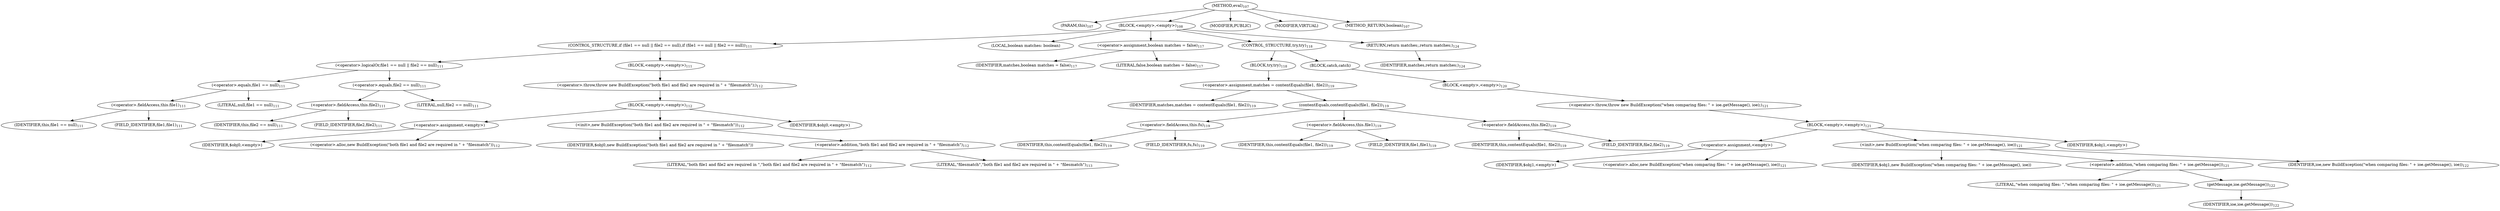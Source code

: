 digraph "eval" {  
"50" [label = <(METHOD,eval)<SUB>107</SUB>> ]
"51" [label = <(PARAM,this)<SUB>107</SUB>> ]
"52" [label = <(BLOCK,&lt;empty&gt;,&lt;empty&gt;)<SUB>108</SUB>> ]
"53" [label = <(CONTROL_STRUCTURE,if (file1 == null || file2 == null),if (file1 == null || file2 == null))<SUB>111</SUB>> ]
"54" [label = <(&lt;operator&gt;.logicalOr,file1 == null || file2 == null)<SUB>111</SUB>> ]
"55" [label = <(&lt;operator&gt;.equals,file1 == null)<SUB>111</SUB>> ]
"56" [label = <(&lt;operator&gt;.fieldAccess,this.file1)<SUB>111</SUB>> ]
"57" [label = <(IDENTIFIER,this,file1 == null)<SUB>111</SUB>> ]
"58" [label = <(FIELD_IDENTIFIER,file1,file1)<SUB>111</SUB>> ]
"59" [label = <(LITERAL,null,file1 == null)<SUB>111</SUB>> ]
"60" [label = <(&lt;operator&gt;.equals,file2 == null)<SUB>111</SUB>> ]
"61" [label = <(&lt;operator&gt;.fieldAccess,this.file2)<SUB>111</SUB>> ]
"62" [label = <(IDENTIFIER,this,file2 == null)<SUB>111</SUB>> ]
"63" [label = <(FIELD_IDENTIFIER,file2,file2)<SUB>111</SUB>> ]
"64" [label = <(LITERAL,null,file2 == null)<SUB>111</SUB>> ]
"65" [label = <(BLOCK,&lt;empty&gt;,&lt;empty&gt;)<SUB>111</SUB>> ]
"66" [label = <(&lt;operator&gt;.throw,throw new BuildException(&quot;both file1 and file2 are required in &quot; + &quot;filesmatch&quot;);)<SUB>112</SUB>> ]
"67" [label = <(BLOCK,&lt;empty&gt;,&lt;empty&gt;)<SUB>112</SUB>> ]
"68" [label = <(&lt;operator&gt;.assignment,&lt;empty&gt;)> ]
"69" [label = <(IDENTIFIER,$obj0,&lt;empty&gt;)> ]
"70" [label = <(&lt;operator&gt;.alloc,new BuildException(&quot;both file1 and file2 are required in &quot; + &quot;filesmatch&quot;))<SUB>112</SUB>> ]
"71" [label = <(&lt;init&gt;,new BuildException(&quot;both file1 and file2 are required in &quot; + &quot;filesmatch&quot;))<SUB>112</SUB>> ]
"72" [label = <(IDENTIFIER,$obj0,new BuildException(&quot;both file1 and file2 are required in &quot; + &quot;filesmatch&quot;))> ]
"73" [label = <(&lt;operator&gt;.addition,&quot;both file1 and file2 are required in &quot; + &quot;filesmatch&quot;)<SUB>112</SUB>> ]
"74" [label = <(LITERAL,&quot;both file1 and file2 are required in &quot;,&quot;both file1 and file2 are required in &quot; + &quot;filesmatch&quot;)<SUB>112</SUB>> ]
"75" [label = <(LITERAL,&quot;filesmatch&quot;,&quot;both file1 and file2 are required in &quot; + &quot;filesmatch&quot;)<SUB>113</SUB>> ]
"76" [label = <(IDENTIFIER,$obj0,&lt;empty&gt;)> ]
"77" [label = <(LOCAL,boolean matches: boolean)> ]
"78" [label = <(&lt;operator&gt;.assignment,boolean matches = false)<SUB>117</SUB>> ]
"79" [label = <(IDENTIFIER,matches,boolean matches = false)<SUB>117</SUB>> ]
"80" [label = <(LITERAL,false,boolean matches = false)<SUB>117</SUB>> ]
"81" [label = <(CONTROL_STRUCTURE,try,try)<SUB>118</SUB>> ]
"82" [label = <(BLOCK,try,try)<SUB>118</SUB>> ]
"83" [label = <(&lt;operator&gt;.assignment,matches = contentEquals(file1, file2))<SUB>119</SUB>> ]
"84" [label = <(IDENTIFIER,matches,matches = contentEquals(file1, file2))<SUB>119</SUB>> ]
"85" [label = <(contentEquals,contentEquals(file1, file2))<SUB>119</SUB>> ]
"86" [label = <(&lt;operator&gt;.fieldAccess,this.fu)<SUB>119</SUB>> ]
"87" [label = <(IDENTIFIER,this,contentEquals(file1, file2))<SUB>119</SUB>> ]
"88" [label = <(FIELD_IDENTIFIER,fu,fu)<SUB>119</SUB>> ]
"89" [label = <(&lt;operator&gt;.fieldAccess,this.file1)<SUB>119</SUB>> ]
"90" [label = <(IDENTIFIER,this,contentEquals(file1, file2))<SUB>119</SUB>> ]
"91" [label = <(FIELD_IDENTIFIER,file1,file1)<SUB>119</SUB>> ]
"92" [label = <(&lt;operator&gt;.fieldAccess,this.file2)<SUB>119</SUB>> ]
"93" [label = <(IDENTIFIER,this,contentEquals(file1, file2))<SUB>119</SUB>> ]
"94" [label = <(FIELD_IDENTIFIER,file2,file2)<SUB>119</SUB>> ]
"95" [label = <(BLOCK,catch,catch)> ]
"96" [label = <(BLOCK,&lt;empty&gt;,&lt;empty&gt;)<SUB>120</SUB>> ]
"97" [label = <(&lt;operator&gt;.throw,throw new BuildException(&quot;when comparing files: &quot; + ioe.getMessage(), ioe);)<SUB>121</SUB>> ]
"98" [label = <(BLOCK,&lt;empty&gt;,&lt;empty&gt;)<SUB>121</SUB>> ]
"99" [label = <(&lt;operator&gt;.assignment,&lt;empty&gt;)> ]
"100" [label = <(IDENTIFIER,$obj1,&lt;empty&gt;)> ]
"101" [label = <(&lt;operator&gt;.alloc,new BuildException(&quot;when comparing files: &quot; + ioe.getMessage(), ioe))<SUB>121</SUB>> ]
"102" [label = <(&lt;init&gt;,new BuildException(&quot;when comparing files: &quot; + ioe.getMessage(), ioe))<SUB>121</SUB>> ]
"103" [label = <(IDENTIFIER,$obj1,new BuildException(&quot;when comparing files: &quot; + ioe.getMessage(), ioe))> ]
"104" [label = <(&lt;operator&gt;.addition,&quot;when comparing files: &quot; + ioe.getMessage())<SUB>121</SUB>> ]
"105" [label = <(LITERAL,&quot;when comparing files: &quot;,&quot;when comparing files: &quot; + ioe.getMessage())<SUB>121</SUB>> ]
"106" [label = <(getMessage,ioe.getMessage())<SUB>122</SUB>> ]
"107" [label = <(IDENTIFIER,ioe,ioe.getMessage())<SUB>122</SUB>> ]
"108" [label = <(IDENTIFIER,ioe,new BuildException(&quot;when comparing files: &quot; + ioe.getMessage(), ioe))<SUB>122</SUB>> ]
"109" [label = <(IDENTIFIER,$obj1,&lt;empty&gt;)> ]
"110" [label = <(RETURN,return matches;,return matches;)<SUB>124</SUB>> ]
"111" [label = <(IDENTIFIER,matches,return matches;)<SUB>124</SUB>> ]
"112" [label = <(MODIFIER,PUBLIC)> ]
"113" [label = <(MODIFIER,VIRTUAL)> ]
"114" [label = <(METHOD_RETURN,boolean)<SUB>107</SUB>> ]
  "50" -> "51" 
  "50" -> "52" 
  "50" -> "112" 
  "50" -> "113" 
  "50" -> "114" 
  "52" -> "53" 
  "52" -> "77" 
  "52" -> "78" 
  "52" -> "81" 
  "52" -> "110" 
  "53" -> "54" 
  "53" -> "65" 
  "54" -> "55" 
  "54" -> "60" 
  "55" -> "56" 
  "55" -> "59" 
  "56" -> "57" 
  "56" -> "58" 
  "60" -> "61" 
  "60" -> "64" 
  "61" -> "62" 
  "61" -> "63" 
  "65" -> "66" 
  "66" -> "67" 
  "67" -> "68" 
  "67" -> "71" 
  "67" -> "76" 
  "68" -> "69" 
  "68" -> "70" 
  "71" -> "72" 
  "71" -> "73" 
  "73" -> "74" 
  "73" -> "75" 
  "78" -> "79" 
  "78" -> "80" 
  "81" -> "82" 
  "81" -> "95" 
  "82" -> "83" 
  "83" -> "84" 
  "83" -> "85" 
  "85" -> "86" 
  "85" -> "89" 
  "85" -> "92" 
  "86" -> "87" 
  "86" -> "88" 
  "89" -> "90" 
  "89" -> "91" 
  "92" -> "93" 
  "92" -> "94" 
  "95" -> "96" 
  "96" -> "97" 
  "97" -> "98" 
  "98" -> "99" 
  "98" -> "102" 
  "98" -> "109" 
  "99" -> "100" 
  "99" -> "101" 
  "102" -> "103" 
  "102" -> "104" 
  "102" -> "108" 
  "104" -> "105" 
  "104" -> "106" 
  "106" -> "107" 
  "110" -> "111" 
}
